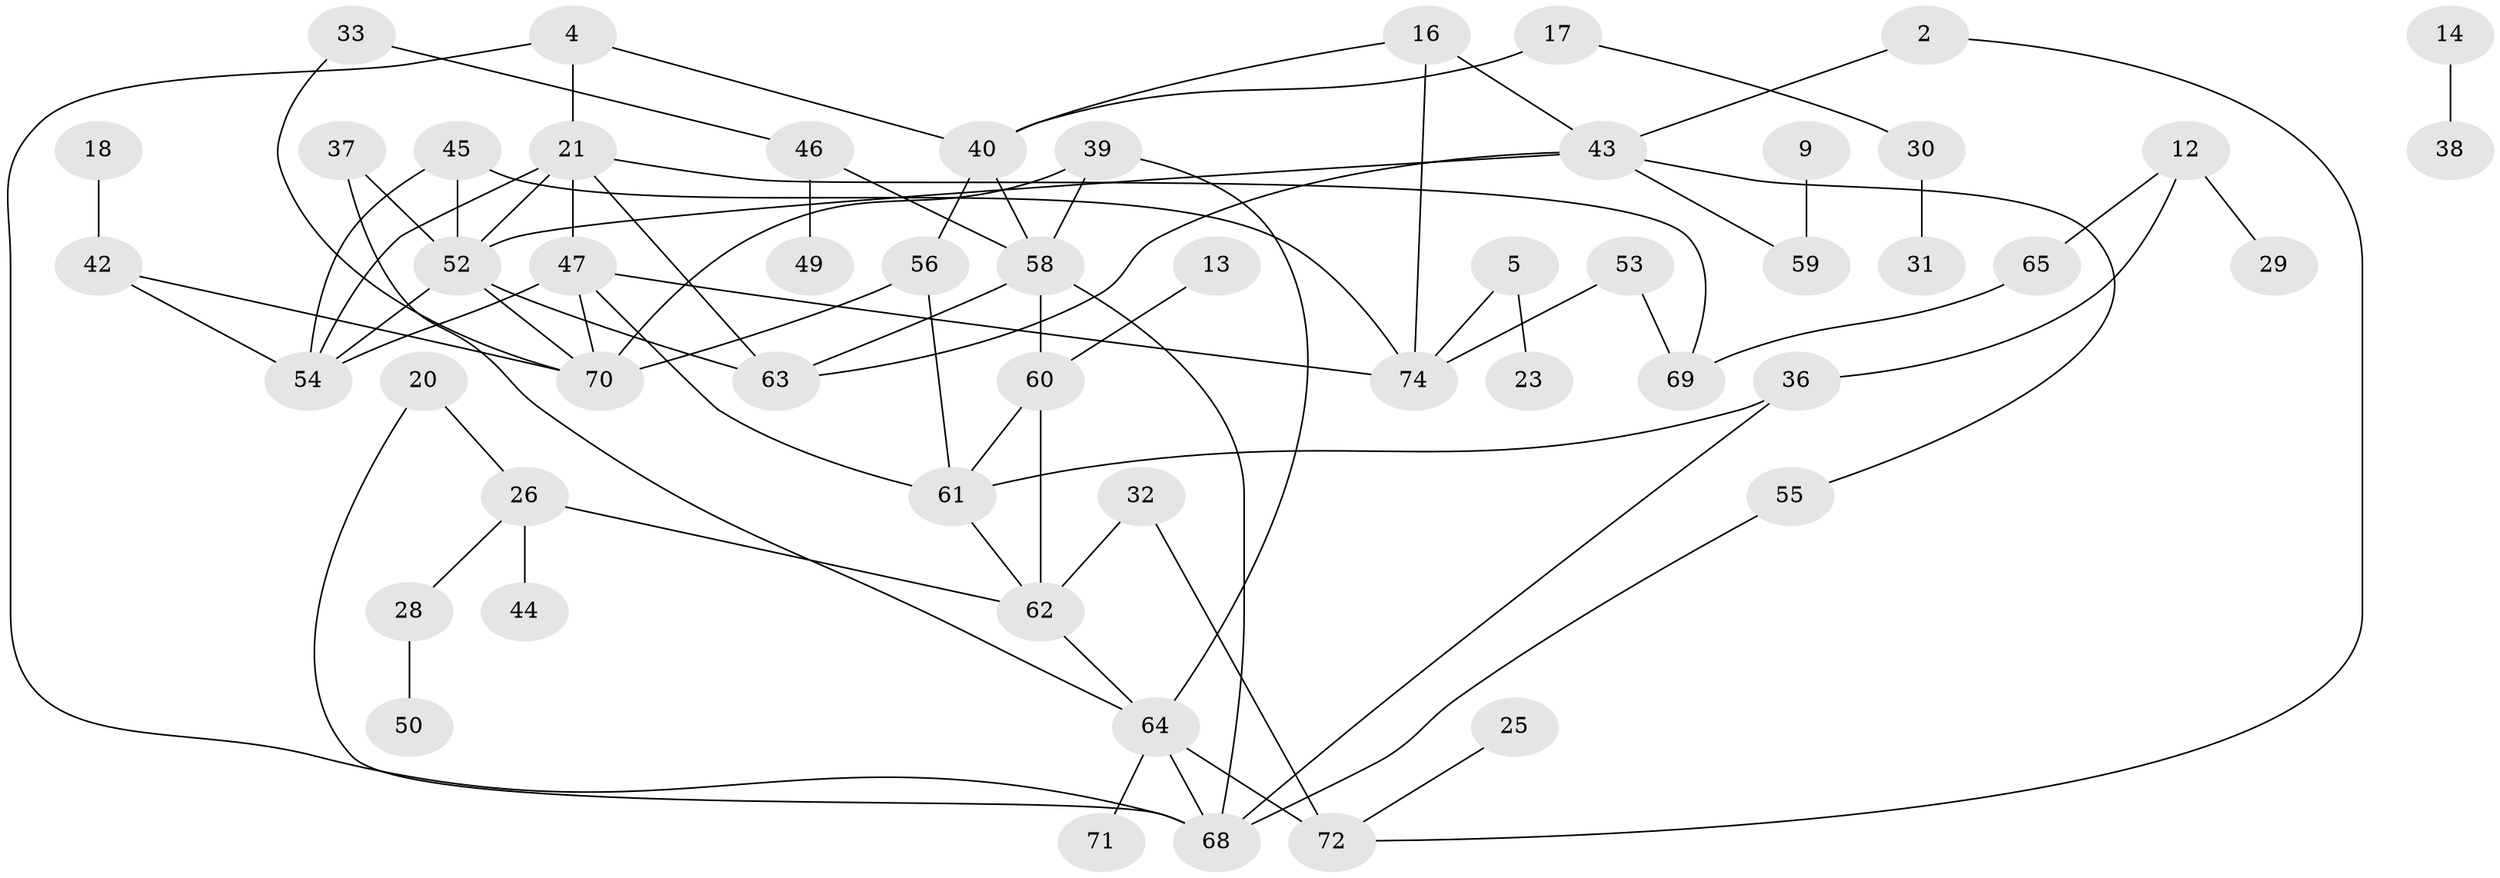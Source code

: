 // original degree distribution, {3: 0.2789115646258503, 2: 0.25170068027210885, 1: 0.1836734693877551, 0: 0.1360544217687075, 5: 0.04081632653061224, 4: 0.10204081632653061, 6: 0.006802721088435374}
// Generated by graph-tools (version 1.1) at 2025/00/03/09/25 03:00:52]
// undirected, 53 vertices, 79 edges
graph export_dot {
graph [start="1"]
  node [color=gray90,style=filled];
  2;
  4;
  5;
  9;
  12;
  13;
  14;
  16;
  17;
  18;
  20;
  21;
  23;
  25;
  26;
  28;
  29;
  30;
  31;
  32;
  33;
  36;
  37;
  38;
  39;
  40;
  42;
  43;
  44;
  45;
  46;
  47;
  49;
  50;
  52;
  53;
  54;
  55;
  56;
  58;
  59;
  60;
  61;
  62;
  63;
  64;
  65;
  68;
  69;
  70;
  71;
  72;
  74;
  2 -- 43 [weight=1.0];
  2 -- 72 [weight=1.0];
  4 -- 21 [weight=1.0];
  4 -- 40 [weight=1.0];
  4 -- 68 [weight=1.0];
  5 -- 23 [weight=1.0];
  5 -- 74 [weight=1.0];
  9 -- 59 [weight=1.0];
  12 -- 29 [weight=1.0];
  12 -- 36 [weight=1.0];
  12 -- 65 [weight=1.0];
  13 -- 60 [weight=1.0];
  14 -- 38 [weight=1.0];
  16 -- 40 [weight=1.0];
  16 -- 43 [weight=1.0];
  16 -- 74 [weight=1.0];
  17 -- 30 [weight=1.0];
  17 -- 40 [weight=1.0];
  18 -- 42 [weight=1.0];
  20 -- 26 [weight=1.0];
  20 -- 68 [weight=1.0];
  21 -- 47 [weight=1.0];
  21 -- 52 [weight=1.0];
  21 -- 54 [weight=2.0];
  21 -- 63 [weight=1.0];
  21 -- 69 [weight=1.0];
  25 -- 72 [weight=1.0];
  26 -- 28 [weight=1.0];
  26 -- 44 [weight=1.0];
  26 -- 62 [weight=2.0];
  28 -- 50 [weight=1.0];
  30 -- 31 [weight=1.0];
  32 -- 62 [weight=1.0];
  32 -- 72 [weight=1.0];
  33 -- 46 [weight=1.0];
  33 -- 70 [weight=1.0];
  36 -- 61 [weight=1.0];
  36 -- 68 [weight=1.0];
  37 -- 52 [weight=2.0];
  37 -- 64 [weight=1.0];
  39 -- 58 [weight=1.0];
  39 -- 64 [weight=1.0];
  39 -- 70 [weight=1.0];
  40 -- 56 [weight=1.0];
  40 -- 58 [weight=1.0];
  42 -- 54 [weight=1.0];
  42 -- 70 [weight=1.0];
  43 -- 52 [weight=1.0];
  43 -- 55 [weight=1.0];
  43 -- 59 [weight=1.0];
  43 -- 63 [weight=1.0];
  45 -- 52 [weight=1.0];
  45 -- 54 [weight=1.0];
  45 -- 74 [weight=1.0];
  46 -- 49 [weight=1.0];
  46 -- 58 [weight=1.0];
  47 -- 54 [weight=1.0];
  47 -- 61 [weight=1.0];
  47 -- 70 [weight=1.0];
  47 -- 74 [weight=1.0];
  52 -- 54 [weight=1.0];
  52 -- 63 [weight=2.0];
  52 -- 70 [weight=1.0];
  53 -- 69 [weight=1.0];
  53 -- 74 [weight=1.0];
  55 -- 68 [weight=1.0];
  56 -- 61 [weight=1.0];
  56 -- 70 [weight=1.0];
  58 -- 60 [weight=1.0];
  58 -- 63 [weight=1.0];
  58 -- 68 [weight=1.0];
  60 -- 61 [weight=1.0];
  60 -- 62 [weight=2.0];
  61 -- 62 [weight=1.0];
  62 -- 64 [weight=1.0];
  64 -- 68 [weight=1.0];
  64 -- 71 [weight=1.0];
  64 -- 72 [weight=2.0];
  65 -- 69 [weight=1.0];
}
